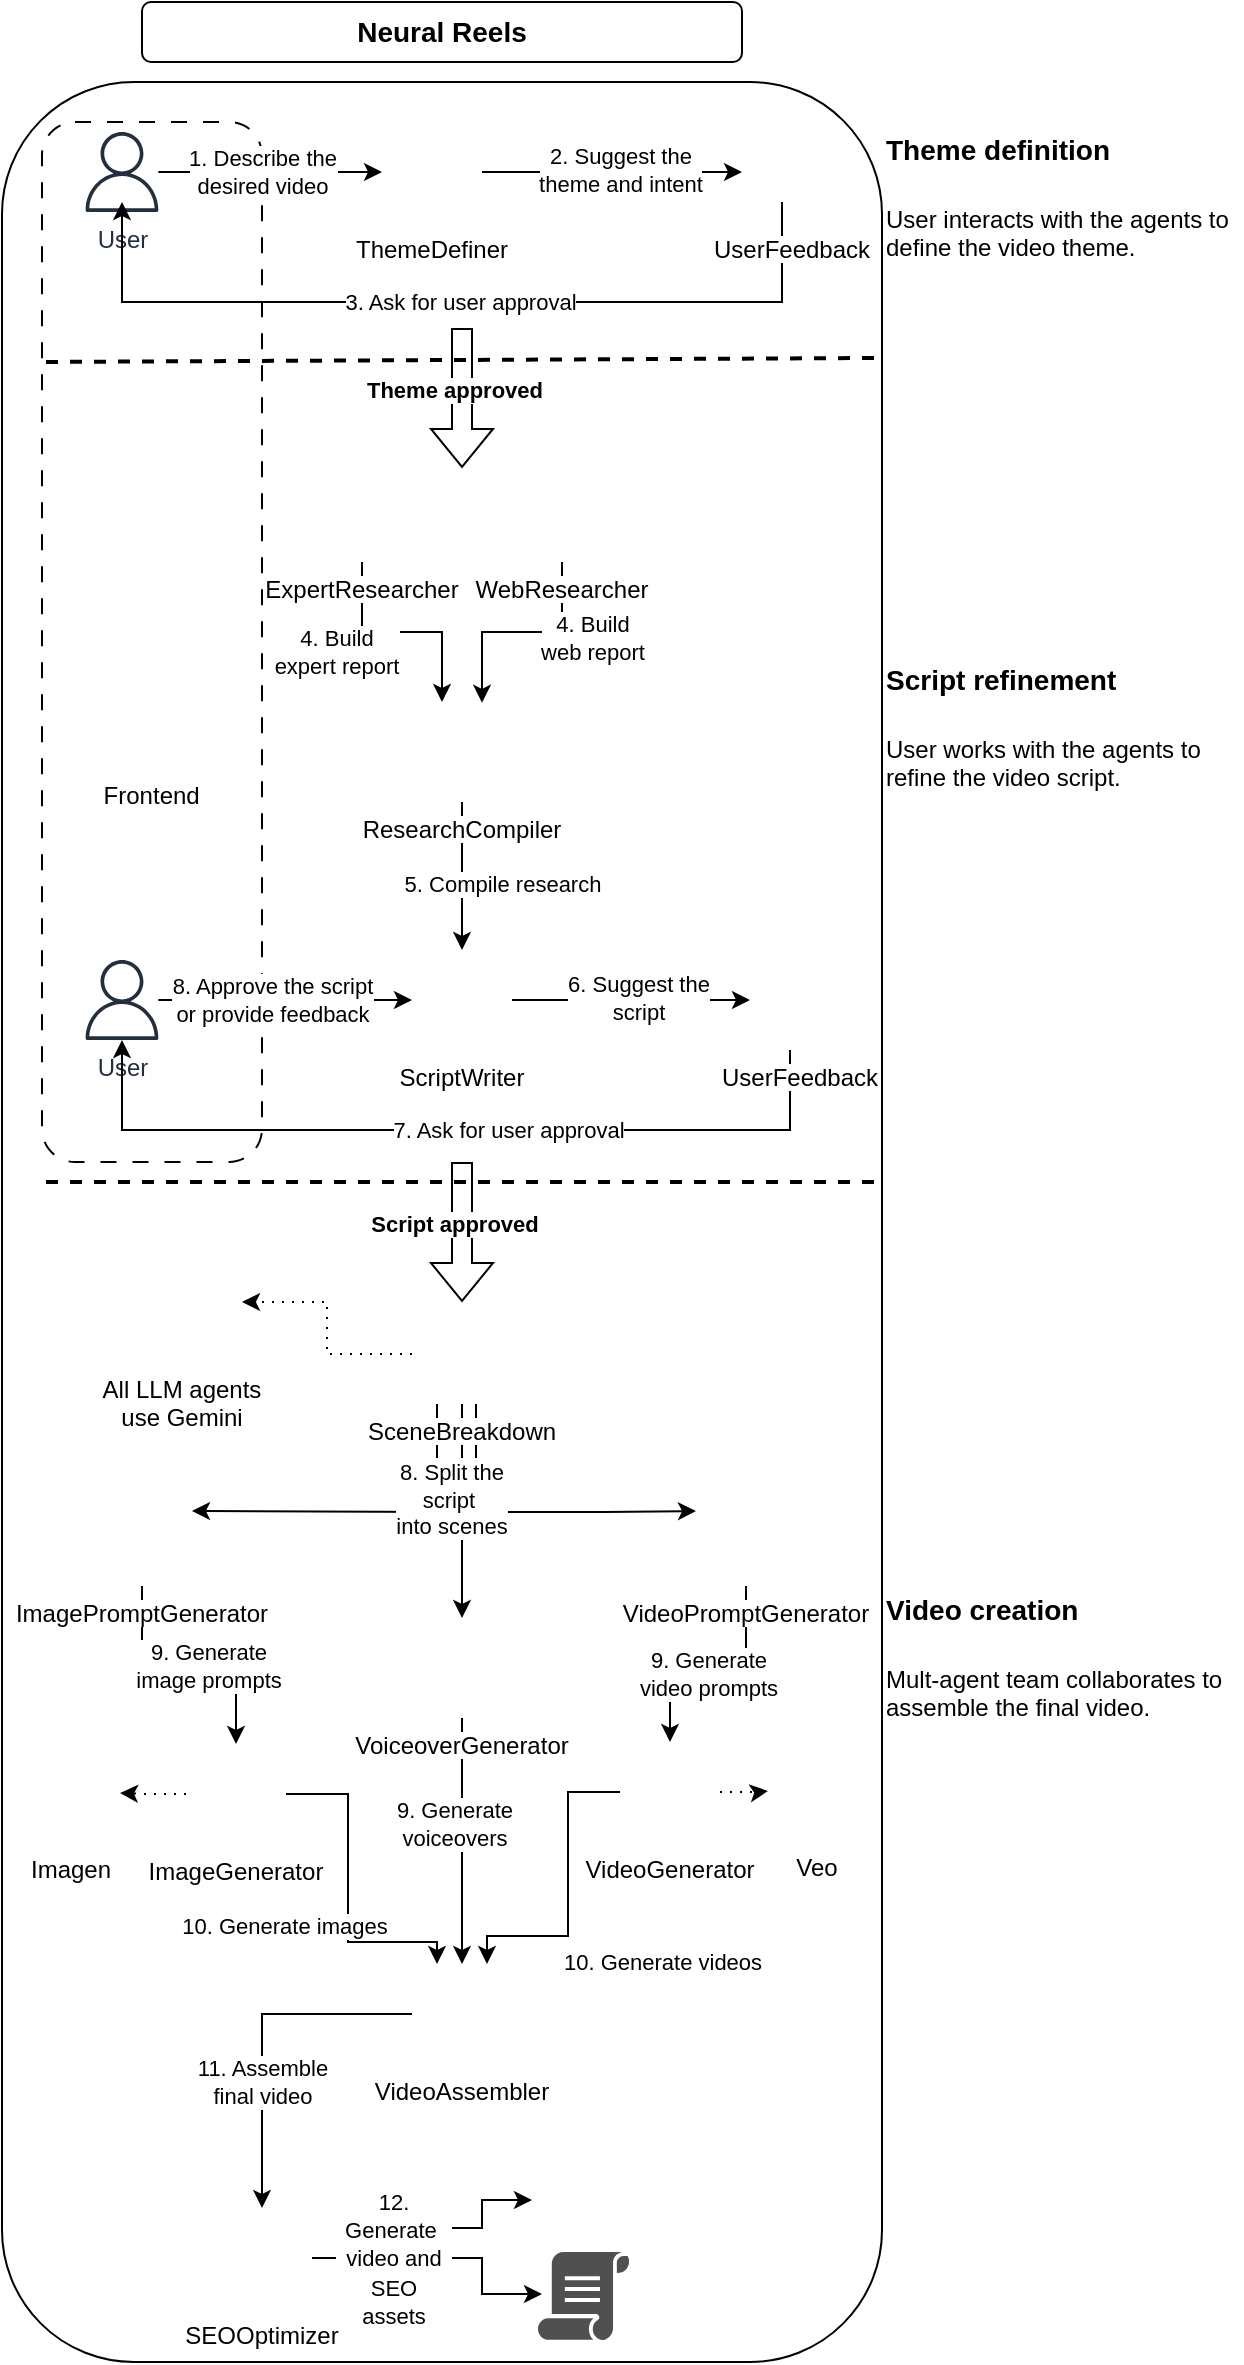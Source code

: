 <mxfile version="26.2.14">
  <diagram name="Page-1" id="uHVKRVzOjuZYH-UgRW6x">
    <mxGraphModel dx="1628" dy="1258" grid="0" gridSize="10" guides="1" tooltips="1" connect="1" arrows="1" fold="1" page="0" pageScale="1" pageWidth="850" pageHeight="1100" math="0" shadow="0">
      <root>
        <mxCell id="0" />
        <mxCell id="1" parent="0" />
        <mxCell id="6fm2Nr6pFytVAdn31GYa-104" value="" style="rounded=1;whiteSpace=wrap;html=1;" vertex="1" parent="1">
          <mxGeometry x="230" y="140" width="440" height="1140" as="geometry" />
        </mxCell>
        <mxCell id="6fm2Nr6pFytVAdn31GYa-105" value="" style="rounded=1;whiteSpace=wrap;html=1;dashed=1;dashPattern=8 8;" vertex="1" parent="1">
          <mxGeometry x="250" y="160" width="110" height="520" as="geometry" />
        </mxCell>
        <mxCell id="6fm2Nr6pFytVAdn31GYa-5" value="All LLM agents&#xa;use Gemini&#xa;" style="shape=image;verticalLabelPosition=bottom;labelBackgroundColor=default;verticalAlign=top;aspect=fixed;imageAspect=0;image=https://upload.wikimedia.org/wikipedia/commons/thumb/8/8f/Google-gemini-icon.svg/2048px-Google-gemini-icon.svg.png;" vertex="1" parent="1">
          <mxGeometry x="290" y="720" width="60" height="60" as="geometry" />
        </mxCell>
        <mxCell id="6fm2Nr6pFytVAdn31GYa-9" value="Frontend" style="shape=image;verticalLabelPosition=bottom;labelBackgroundColor=default;verticalAlign=top;aspect=fixed;imageAspect=0;image=https://upload.wikimedia.org/wikipedia/commons/thumb/7/77/Streamlit-logo-primary-colormark-darktext.png/1280px-Streamlit-logo-primary-colormark-darktext.png;" vertex="1" parent="1">
          <mxGeometry x="259.65" y="430" width="90.35" height="52.85" as="geometry" />
        </mxCell>
        <mxCell id="6fm2Nr6pFytVAdn31GYa-31" value="" style="edgeStyle=orthogonalEdgeStyle;rounded=0;orthogonalLoop=1;jettySize=auto;html=1;" edge="1" parent="1" source="6fm2Nr6pFytVAdn31GYa-16" target="6fm2Nr6pFytVAdn31GYa-30">
          <mxGeometry relative="1" as="geometry" />
        </mxCell>
        <mxCell id="6fm2Nr6pFytVAdn31GYa-36" value="2. Suggest the&lt;br&gt;theme and intent" style="edgeLabel;html=1;align=center;verticalAlign=middle;resizable=0;points=[];" vertex="1" connectable="0" parent="6fm2Nr6pFytVAdn31GYa-31">
          <mxGeometry x="0.05" y="1" relative="1" as="geometry">
            <mxPoint as="offset" />
          </mxGeometry>
        </mxCell>
        <mxCell id="6fm2Nr6pFytVAdn31GYa-16" value="ThemeDefiner" style="shape=image;verticalLabelPosition=bottom;labelBackgroundColor=default;verticalAlign=top;aspect=fixed;imageAspect=0;image=https://google.github.io/adk-docs/assets/agent-development-kit.png;" vertex="1" parent="1">
          <mxGeometry x="420" y="160" width="50" height="50" as="geometry" />
        </mxCell>
        <mxCell id="6fm2Nr6pFytVAdn31GYa-17" value="" style="endArrow=none;dashed=1;html=1;rounded=0;strokeWidth=2;" edge="1" parent="1">
          <mxGeometry width="50" height="50" relative="1" as="geometry">
            <mxPoint x="666" y="278" as="sourcePoint" />
            <mxPoint x="246" y="280" as="targetPoint" />
          </mxGeometry>
        </mxCell>
        <mxCell id="6fm2Nr6pFytVAdn31GYa-18" value="&lt;b&gt;&lt;font style=&quot;font-size: 14px;&quot;&gt;Neural Reels&lt;/font&gt;&lt;/b&gt;" style="rounded=1;whiteSpace=wrap;html=1;" vertex="1" parent="1">
          <mxGeometry x="300" y="100" width="300" height="30" as="geometry" />
        </mxCell>
        <mxCell id="6fm2Nr6pFytVAdn31GYa-27" value="" style="endArrow=none;dashed=1;html=1;rounded=0;strokeWidth=2;" edge="1" parent="1">
          <mxGeometry width="50" height="50" relative="1" as="geometry">
            <mxPoint x="666" y="690" as="sourcePoint" />
            <mxPoint x="246" y="690" as="targetPoint" />
          </mxGeometry>
        </mxCell>
        <mxCell id="6fm2Nr6pFytVAdn31GYa-29" style="edgeStyle=orthogonalEdgeStyle;rounded=0;orthogonalLoop=1;jettySize=auto;html=1;" edge="1" parent="1" source="6fm2Nr6pFytVAdn31GYa-28" target="6fm2Nr6pFytVAdn31GYa-16">
          <mxGeometry relative="1" as="geometry" />
        </mxCell>
        <mxCell id="6fm2Nr6pFytVAdn31GYa-35" value="1. Describe the&lt;br&gt;desired video" style="edgeLabel;html=1;align=center;verticalAlign=middle;resizable=0;points=[];" vertex="1" connectable="0" parent="6fm2Nr6pFytVAdn31GYa-29">
          <mxGeometry x="-0.336" y="1" relative="1" as="geometry">
            <mxPoint x="15" y="1" as="offset" />
          </mxGeometry>
        </mxCell>
        <mxCell id="6fm2Nr6pFytVAdn31GYa-28" value="&lt;span&gt;User&lt;/span&gt;" style="sketch=0;outlineConnect=0;fontColor=#232F3E;gradientColor=none;fillColor=#232F3D;strokeColor=none;dashed=0;verticalLabelPosition=bottom;verticalAlign=top;align=center;html=1;fontSize=12;fontStyle=0;aspect=fixed;pointerEvents=1;shape=mxgraph.aws4.user;" vertex="1" parent="1">
          <mxGeometry x="270" y="165" width="40" height="40" as="geometry" />
        </mxCell>
        <mxCell id="6fm2Nr6pFytVAdn31GYa-37" style="edgeStyle=orthogonalEdgeStyle;rounded=0;orthogonalLoop=1;jettySize=auto;html=1;" edge="1" parent="1">
          <mxGeometry relative="1" as="geometry">
            <mxPoint x="620" y="200" as="sourcePoint" />
            <mxPoint x="290" y="200" as="targetPoint" />
            <Array as="points">
              <mxPoint x="619.96" y="250" />
              <mxPoint x="289.96" y="250" />
            </Array>
          </mxGeometry>
        </mxCell>
        <mxCell id="6fm2Nr6pFytVAdn31GYa-38" value="3. Ask for user approval" style="edgeLabel;html=1;align=center;verticalAlign=middle;resizable=0;points=[];" vertex="1" connectable="0" parent="6fm2Nr6pFytVAdn31GYa-37">
          <mxGeometry x="-0.158" relative="1" as="geometry">
            <mxPoint x="-30" as="offset" />
          </mxGeometry>
        </mxCell>
        <mxCell id="6fm2Nr6pFytVAdn31GYa-30" value="UserFeedback" style="shape=image;verticalLabelPosition=bottom;labelBackgroundColor=default;verticalAlign=top;aspect=fixed;imageAspect=0;image=https://google.github.io/adk-docs/assets/agent-development-kit.png;" vertex="1" parent="1">
          <mxGeometry x="600" y="160" width="50" height="50" as="geometry" />
        </mxCell>
        <mxCell id="6fm2Nr6pFytVAdn31GYa-32" value="&lt;h1 style=&quot;margin-top: 0px;&quot;&gt;&lt;font style=&quot;font-size: 14px;&quot;&gt;Theme definition&lt;/font&gt;&lt;/h1&gt;&lt;p&gt;User interacts with the agents to define the video theme.&lt;/p&gt;" style="text;html=1;whiteSpace=wrap;overflow=hidden;rounded=0;" vertex="1" parent="1">
          <mxGeometry x="670" y="150" width="180" height="120" as="geometry" />
        </mxCell>
        <mxCell id="6fm2Nr6pFytVAdn31GYa-33" value="&lt;h1 style=&quot;margin-top: 0px;&quot;&gt;&lt;font style=&quot;font-size: 14px;&quot;&gt;Script refinement&lt;/font&gt;&lt;/h1&gt;&lt;p&gt;User works with the agents to refine the video script.&lt;/p&gt;" style="text;html=1;whiteSpace=wrap;overflow=hidden;rounded=0;" vertex="1" parent="1">
          <mxGeometry x="670" y="415" width="180" height="120" as="geometry" />
        </mxCell>
        <mxCell id="6fm2Nr6pFytVAdn31GYa-34" value="&lt;h1 style=&quot;margin-top: 0px;&quot;&gt;&lt;font style=&quot;font-size: 14px;&quot;&gt;Video creation&lt;/font&gt;&lt;/h1&gt;&lt;p&gt;Mult-agent team collaborates to assemble the final video.&lt;/p&gt;" style="text;html=1;whiteSpace=wrap;overflow=hidden;rounded=0;" vertex="1" parent="1">
          <mxGeometry x="670" y="880" width="180" height="120" as="geometry" />
        </mxCell>
        <mxCell id="6fm2Nr6pFytVAdn31GYa-40" value="" style="shape=flexArrow;endArrow=classic;html=1;rounded=0;" edge="1" parent="1">
          <mxGeometry width="50" height="50" relative="1" as="geometry">
            <mxPoint x="460" y="263" as="sourcePoint" />
            <mxPoint x="460" y="333" as="targetPoint" />
          </mxGeometry>
        </mxCell>
        <mxCell id="6fm2Nr6pFytVAdn31GYa-41" value="&lt;b&gt;Theme approved&lt;/b&gt;" style="edgeLabel;html=1;align=center;verticalAlign=middle;resizable=0;points=[];" vertex="1" connectable="0" parent="6fm2Nr6pFytVAdn31GYa-40">
          <mxGeometry x="0.133" y="-4" relative="1" as="geometry">
            <mxPoint y="-9" as="offset" />
          </mxGeometry>
        </mxCell>
        <mxCell id="6fm2Nr6pFytVAdn31GYa-42" value="" style="edgeStyle=orthogonalEdgeStyle;rounded=0;orthogonalLoop=1;jettySize=auto;html=1;" edge="1" parent="1" source="6fm2Nr6pFytVAdn31GYa-44" target="6fm2Nr6pFytVAdn31GYa-50">
          <mxGeometry relative="1" as="geometry" />
        </mxCell>
        <mxCell id="6fm2Nr6pFytVAdn31GYa-43" value="6. Suggest the&lt;br&gt;script" style="edgeLabel;html=1;align=center;verticalAlign=middle;resizable=0;points=[];" vertex="1" connectable="0" parent="6fm2Nr6pFytVAdn31GYa-42">
          <mxGeometry x="0.05" y="1" relative="1" as="geometry">
            <mxPoint as="offset" />
          </mxGeometry>
        </mxCell>
        <mxCell id="6fm2Nr6pFytVAdn31GYa-44" value="ScriptWriter" style="shape=image;verticalLabelPosition=bottom;labelBackgroundColor=default;verticalAlign=top;aspect=fixed;imageAspect=0;image=https://google.github.io/adk-docs/assets/agent-development-kit.png;" vertex="1" parent="1">
          <mxGeometry x="435" y="574" width="50" height="50" as="geometry" />
        </mxCell>
        <mxCell id="6fm2Nr6pFytVAdn31GYa-45" style="edgeStyle=orthogonalEdgeStyle;rounded=0;orthogonalLoop=1;jettySize=auto;html=1;" edge="1" parent="1" source="6fm2Nr6pFytVAdn31GYa-47" target="6fm2Nr6pFytVAdn31GYa-44">
          <mxGeometry relative="1" as="geometry" />
        </mxCell>
        <mxCell id="6fm2Nr6pFytVAdn31GYa-46" value="8. Approve the script&lt;br&gt;or provide feedback" style="edgeLabel;html=1;align=center;verticalAlign=middle;resizable=0;points=[];" vertex="1" connectable="0" parent="6fm2Nr6pFytVAdn31GYa-45">
          <mxGeometry x="-0.336" y="1" relative="1" as="geometry">
            <mxPoint x="15" y="1" as="offset" />
          </mxGeometry>
        </mxCell>
        <mxCell id="6fm2Nr6pFytVAdn31GYa-47" value="User" style="sketch=0;outlineConnect=0;fontColor=#232F3E;gradientColor=none;fillColor=#232F3D;strokeColor=none;dashed=0;verticalLabelPosition=bottom;verticalAlign=top;align=center;html=1;fontSize=12;fontStyle=0;aspect=fixed;pointerEvents=1;shape=mxgraph.aws4.user;flipV=0;flipH=1;spacingBottom=0;" vertex="1" parent="1">
          <mxGeometry x="270" y="579" width="40" height="40" as="geometry" />
        </mxCell>
        <mxCell id="6fm2Nr6pFytVAdn31GYa-48" style="edgeStyle=orthogonalEdgeStyle;rounded=0;orthogonalLoop=1;jettySize=auto;html=1;" edge="1" parent="1" source="6fm2Nr6pFytVAdn31GYa-50" target="6fm2Nr6pFytVAdn31GYa-47">
          <mxGeometry relative="1" as="geometry">
            <Array as="points">
              <mxPoint x="624" y="664" />
              <mxPoint x="290" y="664" />
            </Array>
          </mxGeometry>
        </mxCell>
        <mxCell id="6fm2Nr6pFytVAdn31GYa-49" value="7. Ask for user approval" style="edgeLabel;html=1;align=center;verticalAlign=middle;resizable=0;points=[];" vertex="1" connectable="0" parent="6fm2Nr6pFytVAdn31GYa-48">
          <mxGeometry x="-0.158" relative="1" as="geometry">
            <mxPoint x="-5" as="offset" />
          </mxGeometry>
        </mxCell>
        <mxCell id="6fm2Nr6pFytVAdn31GYa-50" value="UserFeedback" style="shape=image;verticalLabelPosition=bottom;labelBackgroundColor=default;verticalAlign=top;aspect=fixed;imageAspect=0;image=https://google.github.io/adk-docs/assets/agent-development-kit.png;" vertex="1" parent="1">
          <mxGeometry x="604" y="574" width="50" height="50" as="geometry" />
        </mxCell>
        <mxCell id="6fm2Nr6pFytVAdn31GYa-55" style="edgeStyle=orthogonalEdgeStyle;rounded=0;orthogonalLoop=1;jettySize=auto;html=1;" edge="1" parent="1" source="6fm2Nr6pFytVAdn31GYa-51" target="6fm2Nr6pFytVAdn31GYa-53">
          <mxGeometry relative="1" as="geometry">
            <Array as="points">
              <mxPoint x="410" y="415" />
              <mxPoint x="450" y="415" />
            </Array>
          </mxGeometry>
        </mxCell>
        <mxCell id="6fm2Nr6pFytVAdn31GYa-57" value="4. Build&lt;br&gt;expert report" style="edgeLabel;html=1;align=center;verticalAlign=middle;resizable=0;points=[];" vertex="1" connectable="0" parent="6fm2Nr6pFytVAdn31GYa-55">
          <mxGeometry x="-0.333" relative="1" as="geometry">
            <mxPoint x="-15" y="10" as="offset" />
          </mxGeometry>
        </mxCell>
        <mxCell id="6fm2Nr6pFytVAdn31GYa-51" value="ExpertResearcher" style="shape=image;verticalLabelPosition=bottom;labelBackgroundColor=default;verticalAlign=top;aspect=fixed;imageAspect=0;image=https://google.github.io/adk-docs/assets/agent-development-kit.png;" vertex="1" parent="1">
          <mxGeometry x="385" y="330" width="50" height="50" as="geometry" />
        </mxCell>
        <mxCell id="6fm2Nr6pFytVAdn31GYa-56" style="edgeStyle=orthogonalEdgeStyle;rounded=0;orthogonalLoop=1;jettySize=auto;html=1;entryX=0.708;entryY=0.008;entryDx=0;entryDy=0;entryPerimeter=0;" edge="1" parent="1" source="6fm2Nr6pFytVAdn31GYa-52" target="6fm2Nr6pFytVAdn31GYa-53">
          <mxGeometry relative="1" as="geometry">
            <Array as="points">
              <mxPoint x="510" y="415" />
              <mxPoint x="470" y="415" />
              <mxPoint x="470" y="450" />
            </Array>
          </mxGeometry>
        </mxCell>
        <mxCell id="6fm2Nr6pFytVAdn31GYa-58" value="4. Build&lt;br&gt;web report" style="edgeLabel;html=1;align=center;verticalAlign=middle;resizable=0;points=[];" vertex="1" connectable="0" parent="6fm2Nr6pFytVAdn31GYa-56">
          <mxGeometry x="-0.417" y="5" relative="1" as="geometry">
            <mxPoint x="10" y="5" as="offset" />
          </mxGeometry>
        </mxCell>
        <mxCell id="6fm2Nr6pFytVAdn31GYa-52" value="WebResearcher" style="shape=image;verticalLabelPosition=bottom;labelBackgroundColor=default;verticalAlign=top;aspect=fixed;imageAspect=0;image=https://google.github.io/adk-docs/assets/agent-development-kit.png;" vertex="1" parent="1">
          <mxGeometry x="485" y="330" width="50" height="50" as="geometry" />
        </mxCell>
        <mxCell id="6fm2Nr6pFytVAdn31GYa-59" style="edgeStyle=orthogonalEdgeStyle;rounded=0;orthogonalLoop=1;jettySize=auto;html=1;entryX=0.5;entryY=0;entryDx=0;entryDy=0;" edge="1" parent="1" source="6fm2Nr6pFytVAdn31GYa-53" target="6fm2Nr6pFytVAdn31GYa-44">
          <mxGeometry relative="1" as="geometry" />
        </mxCell>
        <mxCell id="6fm2Nr6pFytVAdn31GYa-60" value="5. Compile research" style="edgeLabel;html=1;align=center;verticalAlign=middle;resizable=0;points=[];" vertex="1" connectable="0" parent="6fm2Nr6pFytVAdn31GYa-59">
          <mxGeometry x="0.113" y="-1" relative="1" as="geometry">
            <mxPoint x="21" as="offset" />
          </mxGeometry>
        </mxCell>
        <mxCell id="6fm2Nr6pFytVAdn31GYa-53" value="ResearchCompiler" style="shape=image;verticalLabelPosition=bottom;labelBackgroundColor=default;verticalAlign=top;aspect=fixed;imageAspect=0;image=https://google.github.io/adk-docs/assets/agent-development-kit.png;" vertex="1" parent="1">
          <mxGeometry x="435" y="450" width="50" height="50" as="geometry" />
        </mxCell>
        <mxCell id="6fm2Nr6pFytVAdn31GYa-61" value="" style="shape=flexArrow;endArrow=classic;html=1;rounded=0;" edge="1" parent="1">
          <mxGeometry width="50" height="50" relative="1" as="geometry">
            <mxPoint x="460" y="680" as="sourcePoint" />
            <mxPoint x="460" y="750" as="targetPoint" />
          </mxGeometry>
        </mxCell>
        <mxCell id="6fm2Nr6pFytVAdn31GYa-62" value="&lt;b&gt;Script approved&lt;/b&gt;" style="edgeLabel;html=1;align=center;verticalAlign=middle;resizable=0;points=[];" vertex="1" connectable="0" parent="6fm2Nr6pFytVAdn31GYa-61">
          <mxGeometry x="0.133" y="-4" relative="1" as="geometry">
            <mxPoint y="-9" as="offset" />
          </mxGeometry>
        </mxCell>
        <mxCell id="6fm2Nr6pFytVAdn31GYa-65" value="" style="edgeStyle=orthogonalEdgeStyle;rounded=0;orthogonalLoop=1;jettySize=auto;html=1;entryX=1;entryY=0.25;entryDx=0;entryDy=0;exitX=0.25;exitY=1;exitDx=0;exitDy=0;" edge="1" parent="1" source="6fm2Nr6pFytVAdn31GYa-63" target="6fm2Nr6pFytVAdn31GYa-64">
          <mxGeometry relative="1" as="geometry">
            <mxPoint x="450" y="822" as="sourcePoint" />
            <mxPoint x="300" y="863" as="targetPoint" />
            <Array as="points">
              <mxPoint x="448" y="855" />
              <mxPoint x="450" y="855" />
            </Array>
          </mxGeometry>
        </mxCell>
        <mxCell id="6fm2Nr6pFytVAdn31GYa-103" style="edgeStyle=orthogonalEdgeStyle;rounded=0;orthogonalLoop=1;jettySize=auto;html=1;entryX=1;entryY=0.5;entryDx=0;entryDy=0;dashed=1;dashPattern=1 4;" edge="1" parent="1" source="6fm2Nr6pFytVAdn31GYa-63" target="6fm2Nr6pFytVAdn31GYa-5">
          <mxGeometry relative="1" as="geometry" />
        </mxCell>
        <mxCell id="aeYW699ksAII-Iu0-2w7-2" style="edgeStyle=orthogonalEdgeStyle;rounded=0;orthogonalLoop=1;jettySize=auto;html=1;" edge="1" parent="1" source="6fm2Nr6pFytVAdn31GYa-63" target="aeYW699ksAII-Iu0-2w7-1">
          <mxGeometry relative="1" as="geometry" />
        </mxCell>
        <mxCell id="aeYW699ksAII-Iu0-2w7-6" style="edgeStyle=orthogonalEdgeStyle;rounded=0;orthogonalLoop=1;jettySize=auto;html=1;entryX=0;entryY=0.25;entryDx=0;entryDy=0;" edge="1" parent="1" source="6fm2Nr6pFytVAdn31GYa-63" target="6fm2Nr6pFytVAdn31GYa-66">
          <mxGeometry relative="1" as="geometry">
            <Array as="points">
              <mxPoint x="467" y="855" />
              <mxPoint x="531" y="855" />
            </Array>
          </mxGeometry>
        </mxCell>
        <mxCell id="6fm2Nr6pFytVAdn31GYa-63" value="SceneBreakdown" style="shape=image;verticalLabelPosition=bottom;labelBackgroundColor=default;verticalAlign=top;aspect=fixed;imageAspect=0;image=https://google.github.io/adk-docs/assets/agent-development-kit.png;" vertex="1" parent="1">
          <mxGeometry x="435" y="751" width="50" height="50" as="geometry" />
        </mxCell>
        <mxCell id="6fm2Nr6pFytVAdn31GYa-70" value="" style="edgeStyle=orthogonalEdgeStyle;rounded=0;orthogonalLoop=1;jettySize=auto;html=1;" edge="1" parent="1" source="6fm2Nr6pFytVAdn31GYa-64" target="6fm2Nr6pFytVAdn31GYa-69">
          <mxGeometry relative="1" as="geometry" />
        </mxCell>
        <mxCell id="6fm2Nr6pFytVAdn31GYa-85" value="9. Generate&lt;div&gt;image prompts&lt;/div&gt;" style="edgeLabel;html=1;align=center;verticalAlign=middle;resizable=0;points=[];" vertex="1" connectable="0" parent="6fm2Nr6pFytVAdn31GYa-70">
          <mxGeometry x="0.144" relative="1" as="geometry">
            <mxPoint as="offset" />
          </mxGeometry>
        </mxCell>
        <mxCell id="6fm2Nr6pFytVAdn31GYa-64" value="ImagePromptGenerator" style="shape=image;verticalLabelPosition=bottom;labelBackgroundColor=default;verticalAlign=top;aspect=fixed;imageAspect=0;image=https://google.github.io/adk-docs/assets/agent-development-kit.png;" vertex="1" parent="1">
          <mxGeometry x="275" y="842" width="50" height="50" as="geometry" />
        </mxCell>
        <mxCell id="6fm2Nr6pFytVAdn31GYa-72" value="" style="edgeStyle=orthogonalEdgeStyle;rounded=0;orthogonalLoop=1;jettySize=auto;html=1;exitX=0.5;exitY=1;exitDx=0;exitDy=0;" edge="1" parent="1" source="6fm2Nr6pFytVAdn31GYa-66" target="6fm2Nr6pFytVAdn31GYa-71">
          <mxGeometry relative="1" as="geometry">
            <Array as="points">
              <mxPoint x="602" y="939" />
              <mxPoint x="564" y="939" />
            </Array>
          </mxGeometry>
        </mxCell>
        <mxCell id="6fm2Nr6pFytVAdn31GYa-86" value="9. Generate&lt;div&gt;video prompts&lt;/div&gt;" style="edgeLabel;html=1;align=center;verticalAlign=middle;resizable=0;points=[];" vertex="1" connectable="0" parent="6fm2Nr6pFytVAdn31GYa-72">
          <mxGeometry x="0.144" y="-3" relative="1" as="geometry">
            <mxPoint as="offset" />
          </mxGeometry>
        </mxCell>
        <mxCell id="6fm2Nr6pFytVAdn31GYa-66" value="VideoPromptGenerator" style="shape=image;verticalLabelPosition=bottom;labelBackgroundColor=default;verticalAlign=top;aspect=fixed;imageAspect=0;image=https://google.github.io/adk-docs/assets/agent-development-kit.png;" vertex="1" parent="1">
          <mxGeometry x="577" y="842" width="50" height="50" as="geometry" />
        </mxCell>
        <mxCell id="6fm2Nr6pFytVAdn31GYa-76" style="edgeStyle=orthogonalEdgeStyle;rounded=0;orthogonalLoop=1;jettySize=auto;html=1;entryX=0.25;entryY=0;entryDx=0;entryDy=0;" edge="1" parent="1" source="6fm2Nr6pFytVAdn31GYa-69" target="6fm2Nr6pFytVAdn31GYa-73">
          <mxGeometry relative="1" as="geometry">
            <Array as="points">
              <mxPoint x="403" y="996" />
              <mxPoint x="403" y="1070" />
              <mxPoint x="448" y="1070" />
            </Array>
          </mxGeometry>
        </mxCell>
        <mxCell id="6fm2Nr6pFytVAdn31GYa-87" value="10. Generate&amp;nbsp;&lt;span style=&quot;background-color: light-dark(#ffffff, var(--ge-dark-color, #121212)); color: light-dark(rgb(0, 0, 0), rgb(255, 255, 255));&quot;&gt;images&lt;/span&gt;" style="edgeLabel;html=1;align=center;verticalAlign=middle;resizable=0;points=[];" vertex="1" connectable="0" parent="6fm2Nr6pFytVAdn31GYa-76">
          <mxGeometry x="-0.523" relative="1" as="geometry">
            <mxPoint x="-32" y="58" as="offset" />
          </mxGeometry>
        </mxCell>
        <mxCell id="6fm2Nr6pFytVAdn31GYa-99" style="edgeStyle=orthogonalEdgeStyle;rounded=0;orthogonalLoop=1;jettySize=auto;html=1;entryX=1;entryY=0.5;entryDx=0;entryDy=0;dashed=1;dashPattern=1 4;" edge="1" parent="1" source="6fm2Nr6pFytVAdn31GYa-69" target="6fm2Nr6pFytVAdn31GYa-97">
          <mxGeometry relative="1" as="geometry" />
        </mxCell>
        <mxCell id="6fm2Nr6pFytVAdn31GYa-69" value="ImageGenerator" style="shape=image;verticalLabelPosition=bottom;labelBackgroundColor=default;verticalAlign=top;aspect=fixed;imageAspect=0;image=https://google.github.io/adk-docs/assets/agent-development-kit.png;" vertex="1" parent="1">
          <mxGeometry x="322" y="971" width="50" height="50" as="geometry" />
        </mxCell>
        <mxCell id="6fm2Nr6pFytVAdn31GYa-77" style="edgeStyle=orthogonalEdgeStyle;rounded=0;orthogonalLoop=1;jettySize=auto;html=1;entryX=0.75;entryY=0;entryDx=0;entryDy=0;" edge="1" parent="1" source="6fm2Nr6pFytVAdn31GYa-71" target="6fm2Nr6pFytVAdn31GYa-73">
          <mxGeometry relative="1" as="geometry">
            <Array as="points">
              <mxPoint x="513" y="995" />
              <mxPoint x="513" y="1067" />
              <mxPoint x="473" y="1067" />
            </Array>
          </mxGeometry>
        </mxCell>
        <mxCell id="6fm2Nr6pFytVAdn31GYa-88" value="10. Generate&amp;nbsp;&lt;span style=&quot;background-color: light-dark(#ffffff, var(--ge-dark-color, #121212)); color: light-dark(rgb(0, 0, 0), rgb(255, 255, 255));&quot;&gt;videos&lt;/span&gt;" style="edgeLabel;html=1;align=center;verticalAlign=middle;resizable=0;points=[];" vertex="1" connectable="0" parent="6fm2Nr6pFytVAdn31GYa-77">
          <mxGeometry x="0.086" relative="1" as="geometry">
            <mxPoint x="47" y="28" as="offset" />
          </mxGeometry>
        </mxCell>
        <mxCell id="6fm2Nr6pFytVAdn31GYa-101" style="edgeStyle=orthogonalEdgeStyle;rounded=0;orthogonalLoop=1;jettySize=auto;html=1;dashed=1;dashPattern=1 4;" edge="1" parent="1" source="6fm2Nr6pFytVAdn31GYa-71" target="6fm2Nr6pFytVAdn31GYa-100">
          <mxGeometry relative="1" as="geometry" />
        </mxCell>
        <mxCell id="6fm2Nr6pFytVAdn31GYa-71" value="VideoGenerator" style="shape=image;verticalLabelPosition=bottom;labelBackgroundColor=default;verticalAlign=top;aspect=fixed;imageAspect=0;image=https://google.github.io/adk-docs/assets/agent-development-kit.png;" vertex="1" parent="1">
          <mxGeometry x="539" y="970" width="50" height="50" as="geometry" />
        </mxCell>
        <mxCell id="6fm2Nr6pFytVAdn31GYa-79" value="" style="edgeStyle=orthogonalEdgeStyle;rounded=0;orthogonalLoop=1;jettySize=auto;html=1;" edge="1" parent="1" source="6fm2Nr6pFytVAdn31GYa-73" target="6fm2Nr6pFytVAdn31GYa-78">
          <mxGeometry relative="1" as="geometry" />
        </mxCell>
        <mxCell id="6fm2Nr6pFytVAdn31GYa-89" value="11. Assemble&lt;div&gt;final video&lt;/div&gt;" style="edgeLabel;html=1;align=center;verticalAlign=middle;resizable=0;points=[];" vertex="1" connectable="0" parent="6fm2Nr6pFytVAdn31GYa-79">
          <mxGeometry x="0.04" y="1" relative="1" as="geometry">
            <mxPoint x="-1" y="19" as="offset" />
          </mxGeometry>
        </mxCell>
        <mxCell id="6fm2Nr6pFytVAdn31GYa-73" value="VideoAssembler" style="shape=image;verticalLabelPosition=bottom;labelBackgroundColor=default;verticalAlign=top;aspect=fixed;imageAspect=0;image=https://google.github.io/adk-docs/assets/agent-development-kit.png;" vertex="1" parent="1">
          <mxGeometry x="435" y="1081" width="50" height="50" as="geometry" />
        </mxCell>
        <mxCell id="6fm2Nr6pFytVAdn31GYa-92" style="edgeStyle=orthogonalEdgeStyle;rounded=0;orthogonalLoop=1;jettySize=auto;html=1;entryX=0;entryY=0.5;entryDx=0;entryDy=0;" edge="1" parent="1" target="6fm2Nr6pFytVAdn31GYa-90">
          <mxGeometry relative="1" as="geometry">
            <mxPoint x="454.04" y="1213" as="sourcePoint" />
            <Array as="points">
              <mxPoint x="470" y="1213" />
              <mxPoint x="470" y="1199" />
            </Array>
          </mxGeometry>
        </mxCell>
        <mxCell id="6fm2Nr6pFytVAdn31GYa-93" style="edgeStyle=orthogonalEdgeStyle;rounded=0;orthogonalLoop=1;jettySize=auto;html=1;entryX=0;entryY=0.5;entryDx=0;entryDy=0;" edge="1" parent="1" source="6fm2Nr6pFytVAdn31GYa-78">
          <mxGeometry relative="1" as="geometry">
            <mxPoint x="500" y="1246" as="targetPoint" />
            <Array as="points">
              <mxPoint x="470" y="1228" />
              <mxPoint x="470" y="1246" />
            </Array>
          </mxGeometry>
        </mxCell>
        <mxCell id="6fm2Nr6pFytVAdn31GYa-78" value="SEOOptimizer" style="shape=image;verticalLabelPosition=bottom;labelBackgroundColor=default;verticalAlign=top;aspect=fixed;imageAspect=0;image=https://google.github.io/adk-docs/assets/agent-development-kit.png;" vertex="1" parent="1">
          <mxGeometry x="335" y="1203" width="50" height="50" as="geometry" />
        </mxCell>
        <mxCell id="6fm2Nr6pFytVAdn31GYa-81" value="&lt;span style=&quot;font-size: 11px; text-wrap-mode: nowrap;&quot;&gt;8. Split the&lt;br&gt;script&amp;nbsp;&lt;/span&gt;&lt;div style=&quot;font-size: 11px; text-wrap-mode: nowrap;&quot;&gt;into scenes&lt;/div&gt;" style="text;html=1;align=center;verticalAlign=middle;whiteSpace=wrap;rounded=0;labelBackgroundColor=default;" vertex="1" parent="1">
          <mxGeometry x="425" y="833" width="60" height="30" as="geometry" />
        </mxCell>
        <mxCell id="6fm2Nr6pFytVAdn31GYa-90" value="" style="shape=image;verticalLabelPosition=bottom;labelBackgroundColor=default;verticalAlign=top;aspect=fixed;imageAspect=0;image=https://www.iconpacks.net/icons/1/free-video-icon-836-thumb.png;" vertex="1" parent="1">
          <mxGeometry x="495" y="1173" width="52" height="52" as="geometry" />
        </mxCell>
        <mxCell id="6fm2Nr6pFytVAdn31GYa-96" value="" style="edgeStyle=orthogonalEdgeStyle;rounded=0;orthogonalLoop=1;jettySize=auto;html=1;entryX=0;entryY=0.5;entryDx=0;entryDy=0;" edge="1" parent="1" source="6fm2Nr6pFytVAdn31GYa-78" target="6fm2Nr6pFytVAdn31GYa-95">
          <mxGeometry relative="1" as="geometry">
            <mxPoint x="385" y="1228" as="sourcePoint" />
            <mxPoint x="450" y="1199" as="targetPoint" />
            <Array as="points">
              <mxPoint x="420" y="1228" />
            </Array>
          </mxGeometry>
        </mxCell>
        <mxCell id="6fm2Nr6pFytVAdn31GYa-95" value="&lt;span style=&quot;font-size: 11px; text-wrap-mode: nowrap;&quot;&gt;12. Generate&amp;nbsp;&lt;/span&gt;&lt;div&gt;&lt;span style=&quot;font-size: 11px; text-wrap-mode: nowrap;&quot;&gt;video and&lt;/span&gt;&lt;/div&gt;&lt;div&gt;&lt;span style=&quot;font-size: 11px; text-wrap-mode: nowrap;&quot;&gt;SEO assets&lt;/span&gt;&lt;/div&gt;" style="text;html=1;align=center;verticalAlign=middle;whiteSpace=wrap;rounded=0;labelBackgroundColor=default;" vertex="1" parent="1">
          <mxGeometry x="396" y="1213" width="60" height="30" as="geometry" />
        </mxCell>
        <mxCell id="6fm2Nr6pFytVAdn31GYa-97" value="Imagen" style="shape=image;verticalLabelPosition=bottom;labelBackgroundColor=default;verticalAlign=top;aspect=fixed;imageAspect=0;image=https://analisemacro.com.br/wp-content/uploads/2024/06/ai-studio-icon.png;" vertex="1" parent="1">
          <mxGeometry x="240" y="971" width="49" height="49" as="geometry" />
        </mxCell>
        <mxCell id="6fm2Nr6pFytVAdn31GYa-100" value="Veo" style="shape=image;verticalLabelPosition=bottom;labelBackgroundColor=default;verticalAlign=top;aspect=fixed;imageAspect=0;image=https://analisemacro.com.br/wp-content/uploads/2024/06/ai-studio-icon.png;dashed=1;dashPattern=1 4;" vertex="1" parent="1">
          <mxGeometry x="613" y="970" width="49" height="49" as="geometry" />
        </mxCell>
        <mxCell id="6fm2Nr6pFytVAdn31GYa-106" value="" style="sketch=0;pointerEvents=1;shadow=0;dashed=0;html=1;strokeColor=none;fillColor=#505050;labelPosition=center;verticalLabelPosition=bottom;verticalAlign=top;outlineConnect=0;align=center;shape=mxgraph.office.concepts.script;" vertex="1" parent="1">
          <mxGeometry x="498" y="1225" width="46" height="44" as="geometry" />
        </mxCell>
        <mxCell id="aeYW699ksAII-Iu0-2w7-3" style="edgeStyle=orthogonalEdgeStyle;rounded=0;orthogonalLoop=1;jettySize=auto;html=1;entryX=0.5;entryY=0;entryDx=0;entryDy=0;" edge="1" parent="1" source="aeYW699ksAII-Iu0-2w7-1" target="6fm2Nr6pFytVAdn31GYa-73">
          <mxGeometry relative="1" as="geometry" />
        </mxCell>
        <mxCell id="aeYW699ksAII-Iu0-2w7-4" value="9. Generate&lt;div&gt;voiceovers&lt;/div&gt;" style="edgeLabel;html=1;align=center;verticalAlign=middle;resizable=0;points=[];" vertex="1" connectable="0" parent="aeYW699ksAII-Iu0-2w7-3">
          <mxGeometry x="-0.149" y="1" relative="1" as="geometry">
            <mxPoint x="-5" as="offset" />
          </mxGeometry>
        </mxCell>
        <mxCell id="aeYW699ksAII-Iu0-2w7-1" value="VoiceoverGenerator" style="shape=image;verticalLabelPosition=bottom;labelBackgroundColor=default;verticalAlign=top;aspect=fixed;imageAspect=0;image=https://google.github.io/adk-docs/assets/agent-development-kit.png;" vertex="1" parent="1">
          <mxGeometry x="435" y="908" width="50" height="50" as="geometry" />
        </mxCell>
      </root>
    </mxGraphModel>
  </diagram>
</mxfile>
